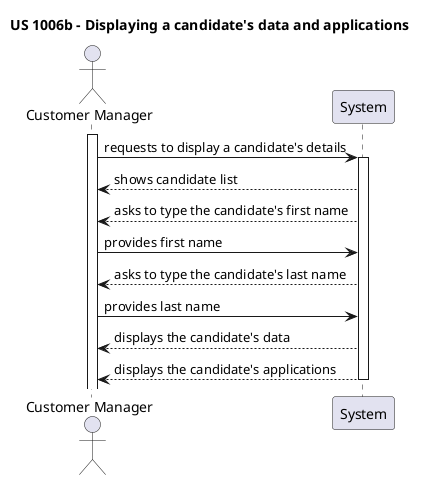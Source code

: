 @startuml
actor "Customer Manager" as User
participant System as SYS


title US 1006b - Displaying a candidate's data and applications


activate User

User -> SYS : requests to display a candidate's details

activate SYS

SYS --> User : shows candidate list

SYS --> User : asks to type the candidate's first name

User -> SYS : provides first name

SYS --> User : asks to type the candidate's last name

User -> SYS : provides last name

SYS --> User : displays the candidate's data

SYS --> User : displays the candidate's applications

deactivate SYS

@enduml